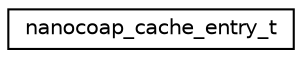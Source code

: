 digraph "Graphical Class Hierarchy"
{
 // LATEX_PDF_SIZE
  edge [fontname="Helvetica",fontsize="10",labelfontname="Helvetica",labelfontsize="10"];
  node [fontname="Helvetica",fontsize="10",shape=record];
  rankdir="LR";
  Node0 [label="nanocoap_cache_entry_t",height=0.2,width=0.4,color="black", fillcolor="white", style="filled",URL="$structnanocoap__cache__entry__t.html",tooltip="Cache container that holds a coap_pkt_t struct."];
}
